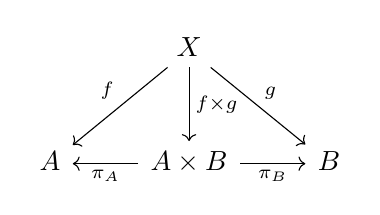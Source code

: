 \begin{tikzcd}[row sep=large]
&X\arrow[dl, swap, "f"]\arrow{dr}{g}\arrow{d}{f\times g}&\\
A &\arrow{l}{\pi_A} A\times B\arrow[r, swap,"\pi_B"]&B
\end{tikzcd}
